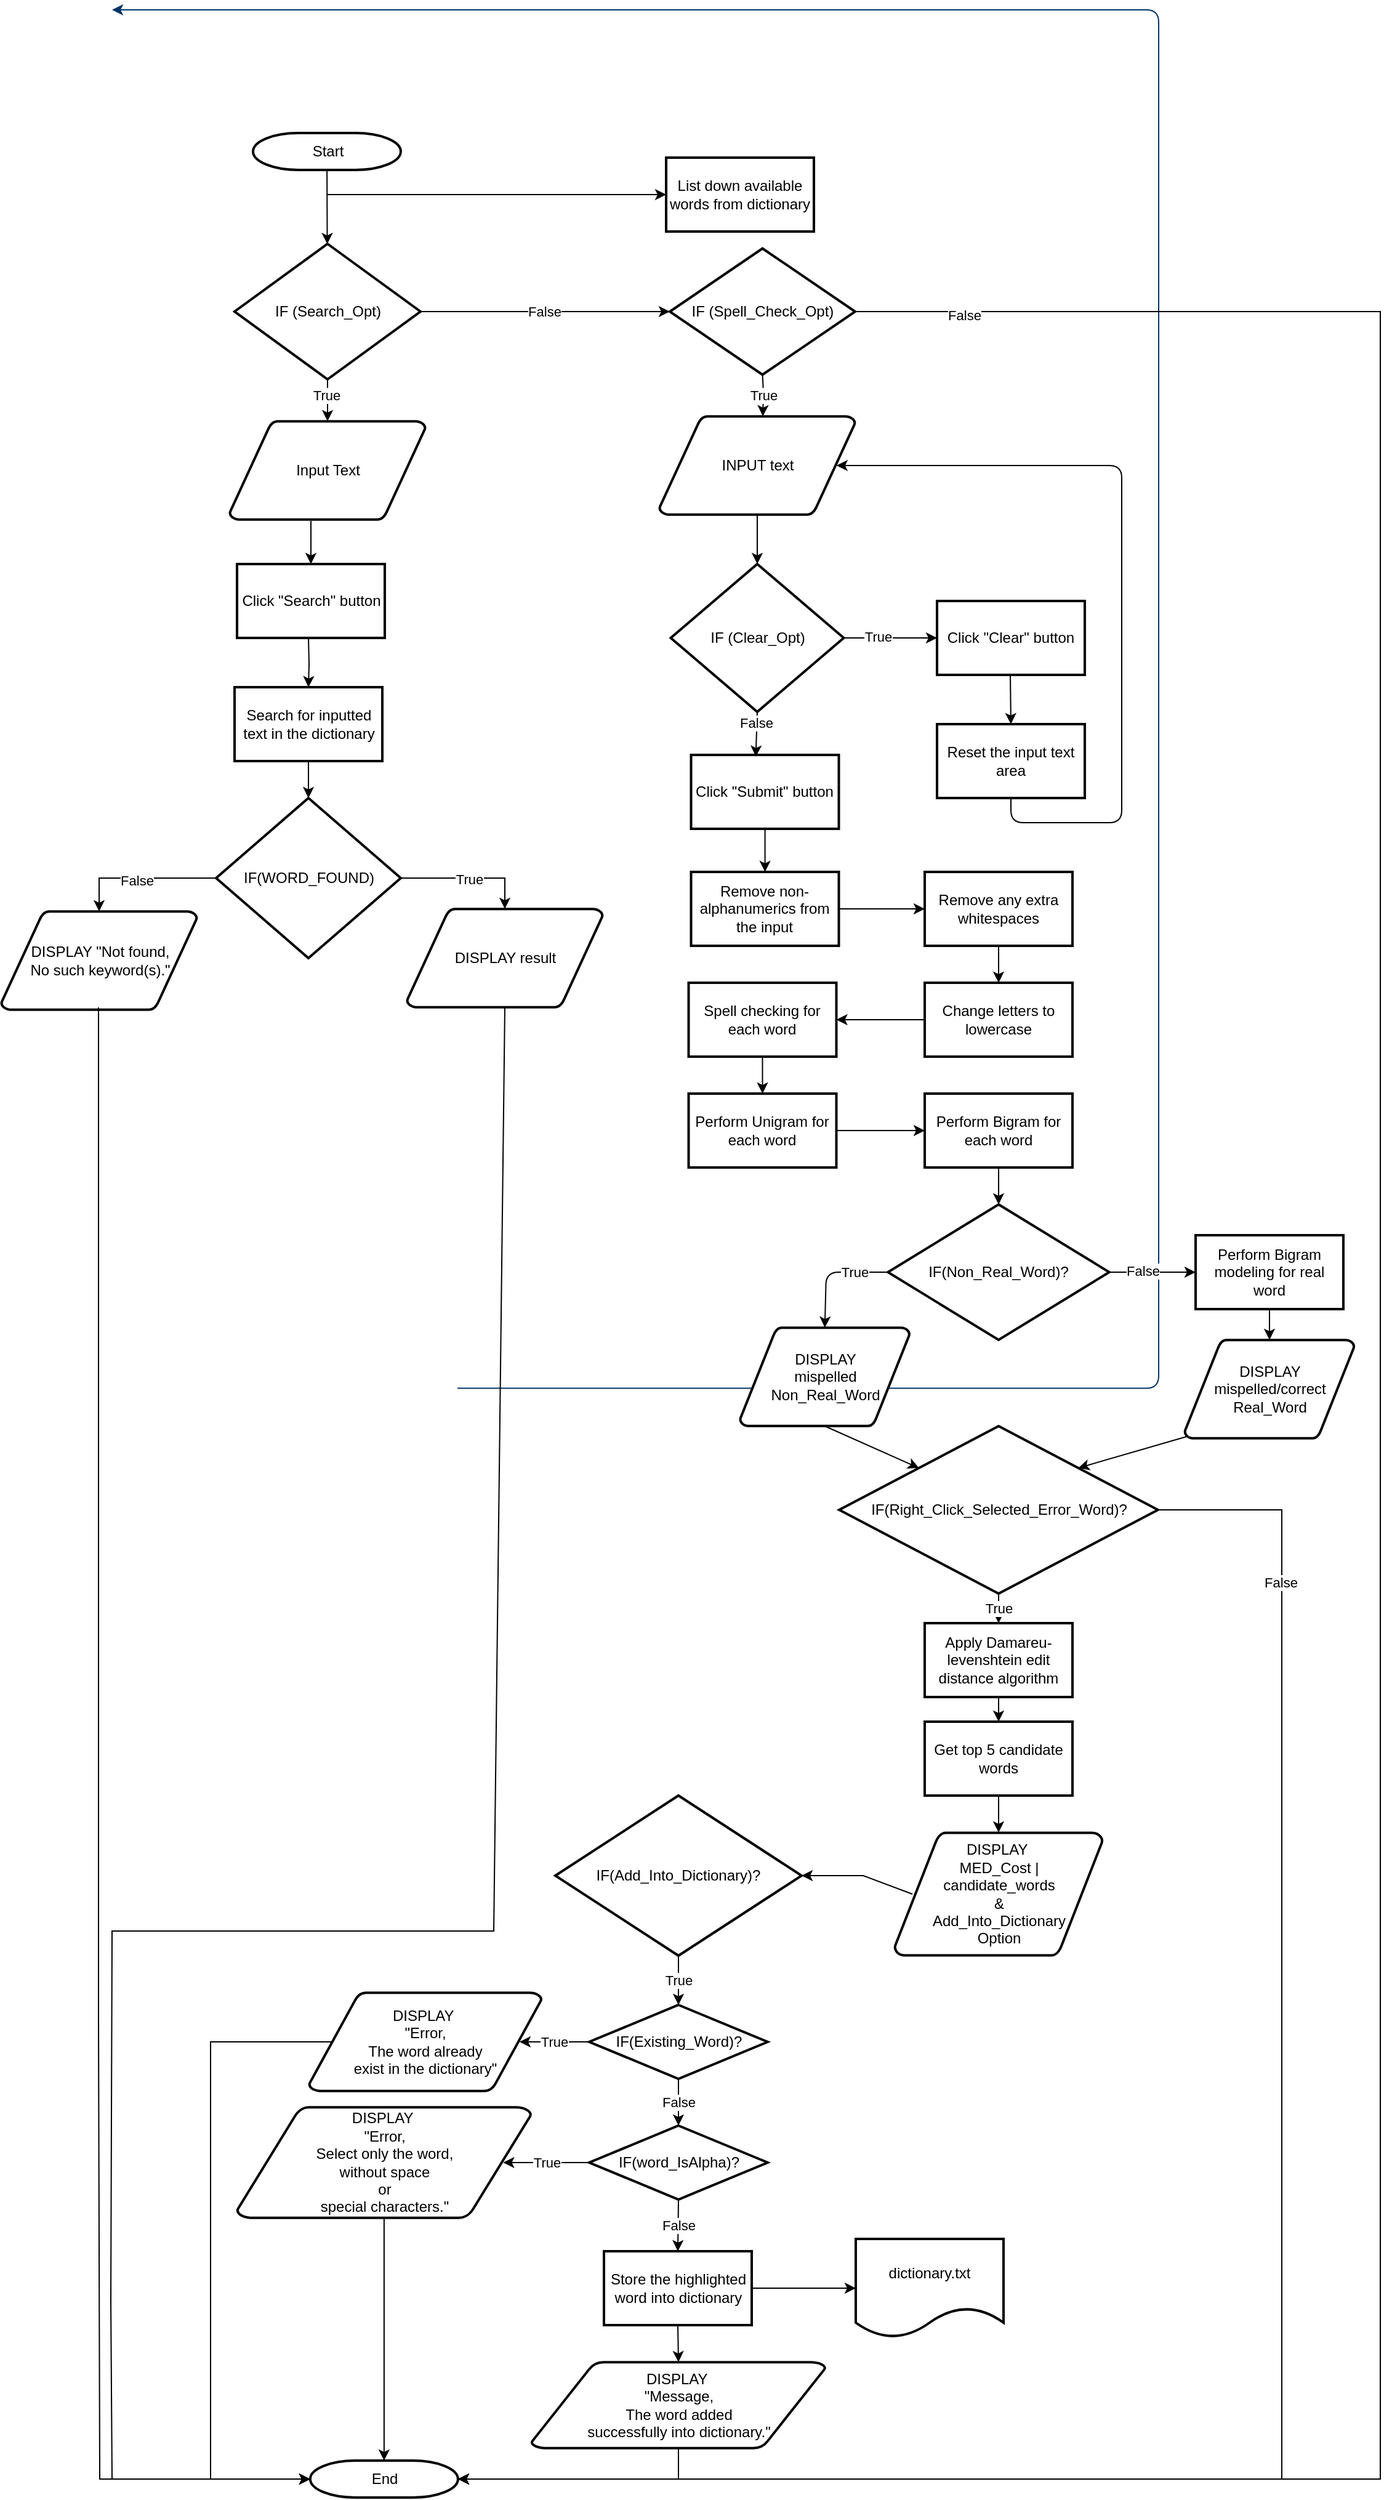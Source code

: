 <mxfile version="19.0.3" type="device"><diagram id="6a731a19-8d31-9384-78a2-239565b7b9f0" name="Page-1"><mxGraphModel dx="1278" dy="649" grid="1" gridSize="10" guides="1" tooltips="1" connect="1" arrows="1" fold="1" page="1" pageScale="1" pageWidth="1169" pageHeight="827" background="none" math="0" shadow="0"><root><mxCell id="0"/><mxCell id="1" parent="0"/><mxCell id="2" value="Start" style="shape=mxgraph.flowchart.terminator;strokeWidth=2;gradientColor=none;gradientDirection=north;fontStyle=0;html=1;" parent="1" vertex="1"><mxGeometry x="214.5" y="100" width="120" height="30" as="geometry"/></mxCell><mxCell id="3" value="INPUT text" style="shape=mxgraph.flowchart.data;strokeWidth=2;gradientColor=none;gradientDirection=north;fontStyle=0;html=1;" parent="1" vertex="1"><mxGeometry x="544.5" y="330" width="159" height="80" as="geometry"/></mxCell><mxCell id="7" style="fontStyle=1;strokeColor=#000000;strokeWidth=1;html=1;" parent="1" source="2" target="JqOE6_Egygh6zVwaVEBI-61" edge="1"><mxGeometry relative="1" as="geometry"><mxPoint x="450" y="160" as="targetPoint"/></mxGeometry></mxCell><mxCell id="8" style="fontStyle=1;strokeColor=#000000;strokeWidth=1;html=1;" parent="1" source="3" edge="1"><mxGeometry relative="1" as="geometry"><mxPoint x="624" y="450" as="targetPoint"/></mxGeometry></mxCell><mxCell id="9" style="entryX=0.5;entryY=0;fontStyle=1;strokeColor=#000000;strokeWidth=1;html=1;entryDx=0;entryDy=0;" parent="1" target="JqOE6_Egygh6zVwaVEBI-85" edge="1"><mxGeometry relative="1" as="geometry"><mxPoint x="829.5" y="540" as="sourcePoint"/><mxPoint x="829.5" y="600" as="targetPoint"/></mxGeometry></mxCell><mxCell id="45" value="" style="edgeStyle=elbowEdgeStyle;elbow=horizontal;exitX=1;exitY=0.5;exitPerimeter=0;entryX=0.905;entryY=0.5;entryPerimeter=0;fontStyle=1;strokeColor=#003366;strokeWidth=1;html=1;" parent="1" target="34" edge="1"><mxGeometry width="100" height="100" as="geometry"><mxPoint x="380.5" y="1119.25" as="sourcePoint"/><mxPoint x="100" as="targetPoint"/><Array as="points"><mxPoint x="950" y="1320"/></Array></mxGeometry></mxCell><mxCell id="JqOE6_Egygh6zVwaVEBI-55" value="" style="endArrow=classic;html=1;rounded=0;entryX=0;entryY=0.5;entryDx=0;entryDy=0;" edge="1" parent="1" target="JqOE6_Egygh6zVwaVEBI-57"><mxGeometry width="50" height="50" relative="1" as="geometry"><mxPoint x="275" y="150" as="sourcePoint"/><mxPoint x="545" y="150" as="targetPoint"/><Array as="points"/></mxGeometry></mxCell><mxCell id="JqOE6_Egygh6zVwaVEBI-57" value="List down available words from dictionary" style="rounded=0;whiteSpace=wrap;html=1;strokeWidth=2;" vertex="1" parent="1"><mxGeometry x="550" y="120" width="120" height="60" as="geometry"/></mxCell><mxCell id="JqOE6_Egygh6zVwaVEBI-58" value="Spell checking for each word" style="rounded=0;whiteSpace=wrap;html=1;strokeWidth=2;" vertex="1" parent="1"><mxGeometry x="568.25" y="790" width="120" height="60" as="geometry"/></mxCell><mxCell id="JqOE6_Egygh6zVwaVEBI-59" value="IF (Clear_Opt)" style="rhombus;whiteSpace=wrap;html=1;strokeWidth=2;" vertex="1" parent="1"><mxGeometry x="553.75" y="450" width="140.5" height="120" as="geometry"/></mxCell><mxCell id="JqOE6_Egygh6zVwaVEBI-61" value="IF (Search_Opt)" style="rhombus;whiteSpace=wrap;html=1;strokeWidth=2;" vertex="1" parent="1"><mxGeometry x="199.5" y="190" width="151" height="110" as="geometry"/></mxCell><mxCell id="JqOE6_Egygh6zVwaVEBI-62" value="Input Text" style="shape=mxgraph.flowchart.data;strokeWidth=2;gradientColor=none;gradientDirection=north;fontStyle=0;html=1;" vertex="1" parent="1"><mxGeometry x="195.5" y="334" width="159" height="80" as="geometry"/></mxCell><mxCell id="JqOE6_Egygh6zVwaVEBI-64" value="" style="edgeStyle=orthogonalEdgeStyle;rounded=0;orthogonalLoop=1;jettySize=auto;html=1;strokeColor=#000000;exitX=0.5;exitY=1;exitDx=0;exitDy=0;" edge="1" parent="1"><mxGeometry relative="1" as="geometry"><mxPoint x="275" y="300" as="sourcePoint"/><mxPoint x="275" y="334" as="targetPoint"/><Array as="points"><mxPoint x="275" y="330"/><mxPoint x="275" y="330"/></Array></mxGeometry></mxCell><mxCell id="JqOE6_Egygh6zVwaVEBI-65" value="Click &quot;Search&quot; button" style="rounded=0;whiteSpace=wrap;html=1;strokeWidth=2;" vertex="1" parent="1"><mxGeometry x="201.5" y="450" width="120" height="60" as="geometry"/></mxCell><mxCell id="JqOE6_Egygh6zVwaVEBI-66" value="" style="edgeStyle=orthogonalEdgeStyle;rounded=0;orthogonalLoop=1;jettySize=auto;html=1;strokeColor=#000000;exitX=0.415;exitY=1.013;exitDx=0;exitDy=0;entryX=0.5;entryY=0;entryDx=0;entryDy=0;exitPerimeter=0;" edge="1" parent="1" source="JqOE6_Egygh6zVwaVEBI-62" target="JqOE6_Egygh6zVwaVEBI-65"><mxGeometry relative="1" as="geometry"><mxPoint x="285" y="280" as="sourcePoint"/><mxPoint x="285" y="344" as="targetPoint"/></mxGeometry></mxCell><mxCell id="JqOE6_Egygh6zVwaVEBI-67" value="Search for inputted text in the dictionary" style="rounded=0;whiteSpace=wrap;html=1;strokeWidth=2;" vertex="1" parent="1"><mxGeometry x="199.5" y="550" width="120" height="60" as="geometry"/></mxCell><mxCell id="JqOE6_Egygh6zVwaVEBI-68" value="" style="edgeStyle=orthogonalEdgeStyle;rounded=0;orthogonalLoop=1;jettySize=auto;html=1;strokeColor=#000000;" edge="1" parent="1" target="JqOE6_Egygh6zVwaVEBI-67"><mxGeometry relative="1" as="geometry"><mxPoint x="259.5" y="510" as="sourcePoint"/><mxPoint x="271.5" y="460" as="targetPoint"/></mxGeometry></mxCell><mxCell id="JqOE6_Egygh6zVwaVEBI-69" value="IF(WORD_FOUND)" style="rhombus;whiteSpace=wrap;html=1;strokeWidth=2;" vertex="1" parent="1"><mxGeometry x="184.5" y="640" width="150" height="130" as="geometry"/></mxCell><mxCell id="JqOE6_Egygh6zVwaVEBI-70" value="DISPLAY result" style="shape=mxgraph.flowchart.data;strokeWidth=2;gradientColor=none;gradientDirection=north;fontStyle=0;html=1;" vertex="1" parent="1"><mxGeometry x="339.5" y="730" width="159" height="80" as="geometry"/></mxCell><mxCell id="JqOE6_Egygh6zVwaVEBI-71" value="DISPLAY &quot;Not found, &lt;br&gt;No such keyword(s).&quot;" style="shape=mxgraph.flowchart.data;strokeWidth=2;gradientColor=none;gradientDirection=north;fontStyle=0;html=1;" vertex="1" parent="1"><mxGeometry x="10" y="732" width="159" height="80" as="geometry"/></mxCell><mxCell id="JqOE6_Egygh6zVwaVEBI-72" value="" style="edgeStyle=orthogonalEdgeStyle;rounded=0;orthogonalLoop=1;jettySize=auto;html=1;strokeColor=#000000;exitX=0;exitY=0.5;exitDx=0;exitDy=0;entryX=0.5;entryY=0;entryDx=0;entryDy=0;entryPerimeter=0;" edge="1" parent="1" source="JqOE6_Egygh6zVwaVEBI-69" target="JqOE6_Egygh6zVwaVEBI-71"><mxGeometry relative="1" as="geometry"><mxPoint x="269.5" y="490" as="sourcePoint"/><mxPoint x="100" y="740" as="targetPoint"/><Array as="points"><mxPoint x="90" y="705"/></Array></mxGeometry></mxCell><mxCell id="JqOE6_Egygh6zVwaVEBI-76" value="False" style="edgeLabel;html=1;align=center;verticalAlign=middle;resizable=0;points=[];" vertex="1" connectable="0" parent="JqOE6_Egygh6zVwaVEBI-72"><mxGeometry x="0.061" y="2" relative="1" as="geometry"><mxPoint as="offset"/></mxGeometry></mxCell><mxCell id="JqOE6_Egygh6zVwaVEBI-73" value="" style="edgeStyle=orthogonalEdgeStyle;rounded=0;orthogonalLoop=1;jettySize=auto;html=1;strokeColor=#000000;exitX=1;exitY=0.5;exitDx=0;exitDy=0;entryX=0.5;entryY=0;entryDx=0;entryDy=0;entryPerimeter=0;" edge="1" parent="1" source="JqOE6_Egygh6zVwaVEBI-69" target="JqOE6_Egygh6zVwaVEBI-70"><mxGeometry relative="1" as="geometry"><mxPoint x="189.5" y="725" as="sourcePoint"/><mxPoint x="110" y="780" as="targetPoint"/></mxGeometry></mxCell><mxCell id="JqOE6_Egygh6zVwaVEBI-75" value="True" style="edgeLabel;html=1;align=center;verticalAlign=middle;resizable=0;points=[];" vertex="1" connectable="0" parent="JqOE6_Egygh6zVwaVEBI-73"><mxGeometry x="0.018" y="-1" relative="1" as="geometry"><mxPoint as="offset"/></mxGeometry></mxCell><mxCell id="JqOE6_Egygh6zVwaVEBI-74" value="" style="edgeStyle=orthogonalEdgeStyle;rounded=0;orthogonalLoop=1;jettySize=auto;html=1;strokeColor=#000000;exitX=0.5;exitY=1;exitDx=0;exitDy=0;" edge="1" parent="1" source="JqOE6_Egygh6zVwaVEBI-67" target="JqOE6_Egygh6zVwaVEBI-69"><mxGeometry relative="1" as="geometry"><mxPoint x="269.5" y="520" as="sourcePoint"/><mxPoint x="269.5" y="570" as="targetPoint"/></mxGeometry></mxCell><mxCell id="JqOE6_Egygh6zVwaVEBI-78" style="edgeStyle=orthogonalEdgeStyle;rounded=0;orthogonalLoop=1;jettySize=auto;html=1;exitX=1;exitY=0.5;exitDx=0;exitDy=0;strokeColor=#000000;entryX=0;entryY=0.5;entryDx=0;entryDy=0;" edge="1" parent="1" source="JqOE6_Egygh6zVwaVEBI-61" target="JqOE6_Egygh6zVwaVEBI-77"><mxGeometry relative="1" as="geometry"><mxPoint x="500" y="220" as="targetPoint"/></mxGeometry></mxCell><mxCell id="JqOE6_Egygh6zVwaVEBI-77" value="&lt;span style=&quot;&quot;&gt;IF (Spell_Check_Opt)&lt;/span&gt;" style="rhombus;whiteSpace=wrap;html=1;strokeWidth=2;" vertex="1" parent="1"><mxGeometry x="553" y="193.75" width="150.5" height="102.5" as="geometry"/></mxCell><mxCell id="JqOE6_Egygh6zVwaVEBI-79" value="True" style="edgeLabel;html=1;align=center;verticalAlign=middle;resizable=0;points=[];" vertex="1" connectable="0" parent="1"><mxGeometry x="370" y="732" as="geometry"><mxPoint x="-96" y="-419" as="offset"/></mxGeometry></mxCell><mxCell id="JqOE6_Egygh6zVwaVEBI-80" value="False" style="edgeLabel;html=1;align=center;verticalAlign=middle;resizable=0;points=[];" vertex="1" connectable="0" parent="1"><mxGeometry x="169" y="746" as="geometry"><mxPoint x="282" y="-501" as="offset"/></mxGeometry></mxCell><mxCell id="JqOE6_Egygh6zVwaVEBI-81" value="&lt;span style=&quot;font-weight: normal;&quot;&gt;True&lt;/span&gt;" style="fontStyle=1;strokeColor=#000000;strokeWidth=1;html=1;exitX=0.5;exitY=1;exitDx=0;exitDy=0;" edge="1" parent="1" source="JqOE6_Egygh6zVwaVEBI-77"><mxGeometry relative="1" as="geometry"><mxPoint x="634" y="540" as="sourcePoint"/><mxPoint x="628.5" y="330" as="targetPoint"/><Array as="points"><mxPoint x="629" y="310"/></Array></mxGeometry></mxCell><mxCell id="JqOE6_Egygh6zVwaVEBI-99" value="" style="edgeStyle=orthogonalEdgeStyle;rounded=0;orthogonalLoop=1;jettySize=auto;html=1;strokeColor=#000000;" edge="1" parent="1" source="JqOE6_Egygh6zVwaVEBI-82" target="JqOE6_Egygh6zVwaVEBI-91"><mxGeometry relative="1" as="geometry"/></mxCell><mxCell id="JqOE6_Egygh6zVwaVEBI-82" value="Click &quot;Submit&quot; button" style="rounded=0;whiteSpace=wrap;html=1;strokeWidth=2;" vertex="1" parent="1"><mxGeometry x="570.25" y="605" width="120" height="60" as="geometry"/></mxCell><mxCell id="JqOE6_Egygh6zVwaVEBI-83" value="Click &quot;Clear&quot; button" style="rounded=0;whiteSpace=wrap;html=1;strokeWidth=2;" vertex="1" parent="1"><mxGeometry x="770" y="480" width="120" height="60" as="geometry"/></mxCell><mxCell id="JqOE6_Egygh6zVwaVEBI-84" style="entryX=0;entryY=0.5;fontStyle=1;strokeColor=#000000;strokeWidth=1;html=1;entryDx=0;entryDy=0;exitX=1;exitY=0.5;exitDx=0;exitDy=0;" edge="1" parent="1" source="JqOE6_Egygh6zVwaVEBI-59" target="JqOE6_Egygh6zVwaVEBI-83"><mxGeometry relative="1" as="geometry"><mxPoint x="716" y="620" as="sourcePoint"/><mxPoint x="716" y="680" as="targetPoint"/></mxGeometry></mxCell><mxCell id="JqOE6_Egygh6zVwaVEBI-103" value="True" style="edgeLabel;html=1;align=center;verticalAlign=middle;resizable=0;points=[];" vertex="1" connectable="0" parent="JqOE6_Egygh6zVwaVEBI-84"><mxGeometry x="-0.563" y="-2" relative="1" as="geometry"><mxPoint x="11" y="-3" as="offset"/></mxGeometry></mxCell><mxCell id="JqOE6_Egygh6zVwaVEBI-85" value="Reset the input text area" style="rounded=0;whiteSpace=wrap;html=1;strokeWidth=2;" vertex="1" parent="1"><mxGeometry x="770" y="580" width="120" height="60" as="geometry"/></mxCell><mxCell id="JqOE6_Egygh6zVwaVEBI-86" style="fontStyle=1;strokeColor=#000000;strokeWidth=1;html=1;exitX=0.5;exitY=1;exitDx=0;exitDy=0;entryX=0.905;entryY=0.5;entryDx=0;entryDy=0;entryPerimeter=0;" edge="1" parent="1" source="JqOE6_Egygh6zVwaVEBI-85" target="3"><mxGeometry relative="1" as="geometry"><mxPoint x="839.5" y="550" as="sourcePoint"/><mxPoint x="690" y="370" as="targetPoint"/><Array as="points"><mxPoint x="830" y="660"/><mxPoint x="880" y="660"/><mxPoint x="920" y="660"/><mxPoint x="920" y="530"/><mxPoint x="920" y="370"/></Array></mxGeometry></mxCell><mxCell id="JqOE6_Egygh6zVwaVEBI-88" style="fontStyle=1;strokeColor=#000000;strokeWidth=1;html=1;exitX=0.5;exitY=1;exitDx=0;exitDy=0;entryX=0.438;entryY=0.023;entryDx=0;entryDy=0;entryPerimeter=0;" edge="1" parent="1" source="JqOE6_Egygh6zVwaVEBI-59" target="JqOE6_Egygh6zVwaVEBI-82"><mxGeometry relative="1" as="geometry"><mxPoint x="839.5" y="550" as="sourcePoint"/><mxPoint x="630" y="610" as="targetPoint"/></mxGeometry></mxCell><mxCell id="JqOE6_Egygh6zVwaVEBI-89" style="fontStyle=1;strokeColor=#000000;strokeWidth=1;html=1;" edge="1" parent="1" source="JqOE6_Egygh6zVwaVEBI-91" target="JqOE6_Egygh6zVwaVEBI-95"><mxGeometry relative="1" as="geometry"><mxPoint x="628" y="780" as="sourcePoint"/><mxPoint x="628.25" y="717" as="targetPoint"/></mxGeometry></mxCell><mxCell id="JqOE6_Egygh6zVwaVEBI-91" value="Remove non-alphanumerics from the input" style="rounded=0;whiteSpace=wrap;html=1;strokeWidth=2;" vertex="1" parent="1"><mxGeometry x="570.25" y="700" width="120" height="60" as="geometry"/></mxCell><mxCell id="JqOE6_Egygh6zVwaVEBI-95" value="Remove any extra whitespaces" style="rounded=0;whiteSpace=wrap;html=1;strokeWidth=2;" vertex="1" parent="1"><mxGeometry x="760" y="700" width="120" height="60" as="geometry"/></mxCell><mxCell id="JqOE6_Egygh6zVwaVEBI-100" value="Change letters to lowercase" style="rounded=0;whiteSpace=wrap;html=1;strokeWidth=2;" vertex="1" parent="1"><mxGeometry x="760" y="790" width="120" height="60" as="geometry"/></mxCell><mxCell id="JqOE6_Egygh6zVwaVEBI-101" style="fontStyle=1;strokeColor=#000000;strokeWidth=1;html=1;exitX=0.5;exitY=1;exitDx=0;exitDy=0;entryX=0.5;entryY=0;entryDx=0;entryDy=0;" edge="1" parent="1" source="JqOE6_Egygh6zVwaVEBI-95" target="JqOE6_Egygh6zVwaVEBI-100"><mxGeometry relative="1" as="geometry"><mxPoint x="640.25" y="787" as="sourcePoint"/><mxPoint x="640.25" y="837" as="targetPoint"/></mxGeometry></mxCell><mxCell id="JqOE6_Egygh6zVwaVEBI-102" style="fontStyle=1;strokeColor=#000000;strokeWidth=1;html=1;exitX=0;exitY=0.5;exitDx=0;exitDy=0;" edge="1" parent="1" source="JqOE6_Egygh6zVwaVEBI-100" target="JqOE6_Egygh6zVwaVEBI-58"><mxGeometry relative="1" as="geometry"><mxPoint x="640.25" y="787" as="sourcePoint"/><mxPoint x="640.25" y="837" as="targetPoint"/></mxGeometry></mxCell><mxCell id="JqOE6_Egygh6zVwaVEBI-104" value="False" style="edgeLabel;html=1;align=center;verticalAlign=middle;resizable=0;points=[];" vertex="1" connectable="0" parent="1"><mxGeometry x="634.25" y="571" as="geometry"><mxPoint x="-12" y="8" as="offset"/></mxGeometry></mxCell><mxCell id="JqOE6_Egygh6zVwaVEBI-105" value="IF(Non_Real_Word)?" style="rhombus;whiteSpace=wrap;html=1;strokeWidth=2;" vertex="1" parent="1"><mxGeometry x="730.12" y="970" width="179.75" height="110" as="geometry"/></mxCell><mxCell id="JqOE6_Egygh6zVwaVEBI-106" style="fontStyle=1;strokeColor=#000000;strokeWidth=1;html=1;exitX=1;exitY=0.5;exitDx=0;exitDy=0;entryX=0;entryY=0.5;entryDx=0;entryDy=0;" edge="1" parent="1" source="JqOE6_Egygh6zVwaVEBI-105" target="JqOE6_Egygh6zVwaVEBI-115"><mxGeometry relative="1" as="geometry"><mxPoint x="704.25" y="520" as="sourcePoint"/><mxPoint x="800" y="1355" as="targetPoint"/></mxGeometry></mxCell><mxCell id="JqOE6_Egygh6zVwaVEBI-107" value="False" style="edgeLabel;html=1;align=center;verticalAlign=middle;resizable=0;points=[];" vertex="1" connectable="0" parent="JqOE6_Egygh6zVwaVEBI-106"><mxGeometry x="-0.563" y="-2" relative="1" as="geometry"><mxPoint x="11" y="-3" as="offset"/></mxGeometry></mxCell><mxCell id="JqOE6_Egygh6zVwaVEBI-108" style="fontStyle=1;strokeColor=#000000;strokeWidth=1;html=1;entryX=0.5;entryY=0;entryDx=0;entryDy=0;exitX=0.5;exitY=1;exitDx=0;exitDy=0;" edge="1" parent="1" source="JqOE6_Egygh6zVwaVEBI-111" target="JqOE6_Egygh6zVwaVEBI-105"><mxGeometry relative="1" as="geometry"><mxPoint x="628" y="1150" as="sourcePoint"/><mxPoint x="640.25" y="1000" as="targetPoint"/></mxGeometry></mxCell><mxCell id="JqOE6_Egygh6zVwaVEBI-109" value="Perform Unigram for each word" style="rounded=0;whiteSpace=wrap;html=1;strokeWidth=2;" vertex="1" parent="1"><mxGeometry x="568.25" y="880" width="120" height="60" as="geometry"/></mxCell><mxCell id="JqOE6_Egygh6zVwaVEBI-110" style="fontStyle=1;strokeColor=#000000;strokeWidth=1;html=1;exitX=0.5;exitY=1;exitDx=0;exitDy=0;" edge="1" parent="1" source="JqOE6_Egygh6zVwaVEBI-58" target="JqOE6_Egygh6zVwaVEBI-109"><mxGeometry relative="1" as="geometry"><mxPoint x="640.25" y="970" as="sourcePoint"/><mxPoint x="640.25" y="1000" as="targetPoint"/></mxGeometry></mxCell><mxCell id="JqOE6_Egygh6zVwaVEBI-111" value="Perform Bigram&amp;nbsp;for each word" style="rounded=0;whiteSpace=wrap;html=1;strokeWidth=2;" vertex="1" parent="1"><mxGeometry x="760" y="880" width="120" height="60" as="geometry"/></mxCell><mxCell id="JqOE6_Egygh6zVwaVEBI-112" style="fontStyle=1;strokeColor=#000000;strokeWidth=1;html=1;exitX=1;exitY=0.5;exitDx=0;exitDy=0;" edge="1" parent="1" source="JqOE6_Egygh6zVwaVEBI-109" target="JqOE6_Egygh6zVwaVEBI-111"><mxGeometry relative="1" as="geometry"><mxPoint x="640.25" y="1060" as="sourcePoint"/><mxPoint x="640.25" y="1100" as="targetPoint"/></mxGeometry></mxCell><mxCell id="JqOE6_Egygh6zVwaVEBI-113" style="fontStyle=1;strokeColor=#000000;strokeWidth=1;html=1;exitX=0;exitY=0.5;exitDx=0;exitDy=0;entryX=0.5;entryY=0;entryDx=0;entryDy=0;entryPerimeter=0;" edge="1" parent="1" source="JqOE6_Egygh6zVwaVEBI-105" target="JqOE6_Egygh6zVwaVEBI-117"><mxGeometry relative="1" as="geometry"><mxPoint x="730.12" y="1365" as="sourcePoint"/><mxPoint x="630" y="1450" as="targetPoint"/><Array as="points"><mxPoint x="680" y="1025"/></Array></mxGeometry></mxCell><mxCell id="JqOE6_Egygh6zVwaVEBI-114" value="True" style="edgeLabel;html=1;align=center;verticalAlign=middle;resizable=0;points=[];" vertex="1" connectable="0" parent="JqOE6_Egygh6zVwaVEBI-113"><mxGeometry x="-0.563" y="-2" relative="1" as="geometry"><mxPoint x="-6" y="2" as="offset"/></mxGeometry></mxCell><mxCell id="JqOE6_Egygh6zVwaVEBI-115" value="Perform Bigram modeling for real word" style="rounded=0;whiteSpace=wrap;html=1;strokeWidth=2;" vertex="1" parent="1"><mxGeometry x="980" y="995" width="120" height="60" as="geometry"/></mxCell><mxCell id="JqOE6_Egygh6zVwaVEBI-117" value="DISPLAY &lt;br&gt;mispelled &lt;br&gt;Non_Real_Word" style="shape=mxgraph.flowchart.data;strokeWidth=2;gradientColor=none;gradientDirection=north;fontStyle=0;html=1;" vertex="1" parent="1"><mxGeometry x="610" y="1070" width="137.75" height="80" as="geometry"/></mxCell><mxCell id="JqOE6_Egygh6zVwaVEBI-120" style="fontStyle=1;strokeColor=#000000;strokeWidth=1;html=1;exitX=0.5;exitY=1;exitDx=0;exitDy=0;entryX=0.5;entryY=0;entryDx=0;entryDy=0;entryPerimeter=0;" edge="1" parent="1" source="JqOE6_Egygh6zVwaVEBI-115" target="JqOE6_Egygh6zVwaVEBI-122"><mxGeometry relative="1" as="geometry"><mxPoint x="730.13" y="1340" as="sourcePoint"/><mxPoint x="860" y="1410" as="targetPoint"/></mxGeometry></mxCell><mxCell id="JqOE6_Egygh6zVwaVEBI-122" value="DISPLAY &lt;br&gt;mispelled/correct&lt;br&gt;Real_Word" style="shape=mxgraph.flowchart.data;strokeWidth=2;gradientColor=none;gradientDirection=north;fontStyle=0;html=1;" vertex="1" parent="1"><mxGeometry x="971.12" y="1080" width="137.75" height="80" as="geometry"/></mxCell><mxCell id="JqOE6_Egygh6zVwaVEBI-125" value="IF(Right_Click_Selected_Error_Word)?" style="rhombus;whiteSpace=wrap;html=1;strokeWidth=2;" vertex="1" parent="1"><mxGeometry x="690.57" y="1150" width="258.87" height="136" as="geometry"/></mxCell><mxCell id="JqOE6_Egygh6zVwaVEBI-126" style="fontStyle=1;strokeColor=#000000;strokeWidth=1;html=1;exitX=0.5;exitY=1;exitDx=0;exitDy=0;entryX=0;entryY=0;entryDx=0;entryDy=0;exitPerimeter=0;" edge="1" parent="1" source="JqOE6_Egygh6zVwaVEBI-117" target="JqOE6_Egygh6zVwaVEBI-125"><mxGeometry relative="1" as="geometry"><mxPoint x="638.25" y="860" as="sourcePoint"/><mxPoint x="638.25" y="890" as="targetPoint"/></mxGeometry></mxCell><mxCell id="JqOE6_Egygh6zVwaVEBI-127" style="fontStyle=1;strokeColor=#000000;strokeWidth=1;html=1;exitX=0.015;exitY=0.98;exitDx=0;exitDy=0;entryX=1;entryY=0;entryDx=0;entryDy=0;exitPerimeter=0;" edge="1" parent="1" source="JqOE6_Egygh6zVwaVEBI-122" target="JqOE6_Egygh6zVwaVEBI-125"><mxGeometry relative="1" as="geometry"><mxPoint x="688.875" y="1160" as="sourcePoint"/><mxPoint x="786.967" y="1224" as="targetPoint"/></mxGeometry></mxCell><mxCell id="JqOE6_Egygh6zVwaVEBI-128" value="DISPLAY&amp;nbsp;&lt;br&gt;MED_Cost |&lt;br&gt;candidate_words&lt;br&gt;&amp;amp;&lt;br&gt;Add_Into_Dictionary&lt;br&gt;Option" style="shape=mxgraph.flowchart.data;strokeWidth=2;gradientColor=none;gradientDirection=north;fontStyle=0;html=1;" vertex="1" parent="1"><mxGeometry x="735.55" y="1480" width="168.88" height="100" as="geometry"/></mxCell><mxCell id="JqOE6_Egygh6zVwaVEBI-129" value="Apply Damareu-levenshtein edit distance algorithm" style="rounded=0;whiteSpace=wrap;html=1;strokeWidth=2;" vertex="1" parent="1"><mxGeometry x="759.99" y="1310" width="120" height="60" as="geometry"/></mxCell><mxCell id="JqOE6_Egygh6zVwaVEBI-130" value="&lt;span style=&quot;font-weight: normal;&quot;&gt;True&lt;/span&gt;" style="fontStyle=1;strokeColor=#000000;strokeWidth=1;html=1;exitX=0.5;exitY=1;exitDx=0;exitDy=0;entryX=0.5;entryY=0;entryDx=0;entryDy=0;" edge="1" parent="1" source="JqOE6_Egygh6zVwaVEBI-125" target="JqOE6_Egygh6zVwaVEBI-129"><mxGeometry relative="1" as="geometry"><mxPoint x="688.875" y="1160" as="sourcePoint"/><mxPoint x="765.288" y="1194" as="targetPoint"/></mxGeometry></mxCell><mxCell id="JqOE6_Egygh6zVwaVEBI-131" value="Get top 5 candidate words" style="rounded=0;whiteSpace=wrap;html=1;strokeWidth=2;" vertex="1" parent="1"><mxGeometry x="759.99" y="1390" width="120" height="60" as="geometry"/></mxCell><mxCell id="JqOE6_Egygh6zVwaVEBI-132" style="fontStyle=1;strokeColor=#000000;strokeWidth=1;html=1;exitX=0.5;exitY=1;exitDx=0;exitDy=0;" edge="1" parent="1" source="JqOE6_Egygh6zVwaVEBI-129" target="JqOE6_Egygh6zVwaVEBI-131"><mxGeometry relative="1" as="geometry"><mxPoint x="830.005" y="1296" as="sourcePoint"/><mxPoint x="829.99" y="1320" as="targetPoint"/></mxGeometry></mxCell><mxCell id="JqOE6_Egygh6zVwaVEBI-134" style="fontStyle=1;strokeColor=#000000;strokeWidth=1;html=1;exitX=0.5;exitY=1;exitDx=0;exitDy=0;" edge="1" parent="1" source="JqOE6_Egygh6zVwaVEBI-131" target="JqOE6_Egygh6zVwaVEBI-128"><mxGeometry relative="1" as="geometry"><mxPoint x="820" y="1470" as="sourcePoint"/><mxPoint x="829.99" y="1420" as="targetPoint"/></mxGeometry></mxCell><mxCell id="JqOE6_Egygh6zVwaVEBI-135" value="IF(Add_Into_Dictionary)?" style="rhombus;whiteSpace=wrap;html=1;strokeWidth=2;" vertex="1" parent="1"><mxGeometry x="460" y="1450" width="200" height="130" as="geometry"/></mxCell><mxCell id="JqOE6_Egygh6zVwaVEBI-136" value="" style="endArrow=classic;html=1;rounded=0;strokeColor=#000000;entryX=1;entryY=0.5;entryDx=0;entryDy=0;" edge="1" parent="1" target="JqOE6_Egygh6zVwaVEBI-135"><mxGeometry width="50" height="50" relative="1" as="geometry"><mxPoint x="750" y="1530" as="sourcePoint"/><mxPoint x="640" y="1520" as="targetPoint"/><Array as="points"><mxPoint x="710" y="1515"/></Array></mxGeometry></mxCell><mxCell id="JqOE6_Egygh6zVwaVEBI-137" value="True" style="endArrow=classic;html=1;rounded=0;strokeColor=#000000;exitX=0.5;exitY=1;exitDx=0;exitDy=0;" edge="1" parent="1" source="JqOE6_Egygh6zVwaVEBI-135"><mxGeometry width="50" height="50" relative="1" as="geometry"><mxPoint x="590" y="1570" as="sourcePoint"/><mxPoint x="560" y="1620" as="targetPoint"/></mxGeometry></mxCell><mxCell id="JqOE6_Egygh6zVwaVEBI-138" value="DISPLAY&amp;nbsp;&lt;br&gt;&quot;Error, &lt;br&gt;Select only the word,&lt;br&gt;without space &lt;br&gt;or &lt;br&gt;special characters.&quot;" style="shape=mxgraph.flowchart.data;strokeWidth=2;gradientColor=none;gradientDirection=north;fontStyle=0;html=1;" vertex="1" parent="1"><mxGeometry x="201.5" y="1703" width="238.88" height="90" as="geometry"/></mxCell><mxCell id="JqOE6_Egygh6zVwaVEBI-149" style="edgeStyle=orthogonalEdgeStyle;rounded=0;orthogonalLoop=1;jettySize=auto;html=1;exitX=1;exitY=0.5;exitDx=0;exitDy=0;entryX=0;entryY=0.5;entryDx=0;entryDy=0;strokeColor=#000000;" edge="1" parent="1" source="JqOE6_Egygh6zVwaVEBI-139" target="JqOE6_Egygh6zVwaVEBI-147"><mxGeometry relative="1" as="geometry"/></mxCell><mxCell id="JqOE6_Egygh6zVwaVEBI-139" value="Store the highlighted word into dictionary" style="rounded=0;whiteSpace=wrap;html=1;strokeWidth=2;" vertex="1" parent="1"><mxGeometry x="499.5" y="1820" width="120" height="60" as="geometry"/></mxCell><mxCell id="JqOE6_Egygh6zVwaVEBI-140" value="IF(Existing_Word)?" style="rhombus;whiteSpace=wrap;html=1;strokeWidth=2;" vertex="1" parent="1"><mxGeometry x="487.5" y="1620" width="145" height="60" as="geometry"/></mxCell><mxCell id="JqOE6_Egygh6zVwaVEBI-141" value="DISPLAY&amp;nbsp;&lt;br&gt;&quot;Error, &lt;br&gt;The word already &lt;br&gt;exist in the dictionary&quot;" style="shape=mxgraph.flowchart.data;strokeWidth=2;gradientColor=none;gradientDirection=north;fontStyle=0;html=1;" vertex="1" parent="1"><mxGeometry x="260" y="1610" width="188.88" height="80" as="geometry"/></mxCell><mxCell id="JqOE6_Egygh6zVwaVEBI-142" value="True" style="endArrow=classic;html=1;rounded=0;strokeColor=#000000;entryX=0.905;entryY=0.5;entryDx=0;entryDy=0;exitX=0;exitY=0.5;exitDx=0;exitDy=0;entryPerimeter=0;" edge="1" parent="1" source="JqOE6_Egygh6zVwaVEBI-140" target="JqOE6_Egygh6zVwaVEBI-141"><mxGeometry width="50" height="50" relative="1" as="geometry"><mxPoint x="760" y="1580" as="sourcePoint"/><mxPoint x="670" y="1525" as="targetPoint"/><Array as="points"><mxPoint x="460" y="1650"/></Array></mxGeometry></mxCell><mxCell id="JqOE6_Egygh6zVwaVEBI-143" value="IF(word_IsAlpha)?" style="rhombus;whiteSpace=wrap;html=1;strokeWidth=2;" vertex="1" parent="1"><mxGeometry x="487.5" y="1718" width="145" height="60" as="geometry"/></mxCell><mxCell id="JqOE6_Egygh6zVwaVEBI-144" value="False" style="endArrow=classic;html=1;rounded=0;strokeColor=#000000;exitX=0.5;exitY=1;exitDx=0;exitDy=0;" edge="1" parent="1" source="JqOE6_Egygh6zVwaVEBI-140" target="JqOE6_Egygh6zVwaVEBI-143"><mxGeometry width="50" height="50" relative="1" as="geometry"><mxPoint x="570" y="1590" as="sourcePoint"/><mxPoint x="570" y="1630" as="targetPoint"/></mxGeometry></mxCell><mxCell id="JqOE6_Egygh6zVwaVEBI-145" value="True" style="endArrow=classic;html=1;rounded=0;strokeColor=#000000;exitX=0;exitY=0.5;exitDx=0;exitDy=0;entryX=0.905;entryY=0.5;entryDx=0;entryDy=0;entryPerimeter=0;" edge="1" parent="1" source="JqOE6_Egygh6zVwaVEBI-143" target="JqOE6_Egygh6zVwaVEBI-138"><mxGeometry width="50" height="50" relative="1" as="geometry"><mxPoint x="497.5" y="1660" as="sourcePoint"/><mxPoint x="410" y="1750" as="targetPoint"/><Array as="points"/></mxGeometry></mxCell><mxCell id="JqOE6_Egygh6zVwaVEBI-146" value="False" style="endArrow=classic;html=1;rounded=0;strokeColor=#000000;exitX=0.5;exitY=1;exitDx=0;exitDy=0;entryX=0.5;entryY=0;entryDx=0;entryDy=0;" edge="1" parent="1" source="JqOE6_Egygh6zVwaVEBI-143" target="JqOE6_Egygh6zVwaVEBI-139"><mxGeometry width="50" height="50" relative="1" as="geometry"><mxPoint x="497.5" y="1758" as="sourcePoint"/><mxPoint x="427.686" y="1758" as="targetPoint"/><Array as="points"/></mxGeometry></mxCell><mxCell id="JqOE6_Egygh6zVwaVEBI-147" value="dictionary.txt" style="shape=document;whiteSpace=wrap;html=1;boundedLbl=1;strokeWidth=2;" vertex="1" parent="1"><mxGeometry x="704" y="1810" width="120" height="80" as="geometry"/></mxCell><mxCell id="JqOE6_Egygh6zVwaVEBI-148" value="" style="endArrow=classic;html=1;rounded=0;strokeColor=#000000;exitX=0.5;exitY=1;exitDx=0;exitDy=0;entryX=0.5;entryY=0;entryDx=0;entryDy=0;entryPerimeter=0;" edge="1" parent="1" source="JqOE6_Egygh6zVwaVEBI-139" target="JqOE6_Egygh6zVwaVEBI-150"><mxGeometry width="50" height="50" relative="1" as="geometry"><mxPoint x="540" y="1790" as="sourcePoint"/><mxPoint x="560" y="1940" as="targetPoint"/></mxGeometry></mxCell><mxCell id="JqOE6_Egygh6zVwaVEBI-150" value="DISPLAY&amp;nbsp;&lt;br&gt;&quot;Message, &lt;br&gt;The word added &lt;br&gt;successfully into dictionary.&quot;" style="shape=mxgraph.flowchart.data;strokeWidth=2;gradientColor=none;gradientDirection=north;fontStyle=0;html=1;" vertex="1" parent="1"><mxGeometry x="440.56" y="1910" width="238.88" height="70" as="geometry"/></mxCell><mxCell id="JqOE6_Egygh6zVwaVEBI-151" value="End" style="shape=mxgraph.flowchart.terminator;strokeWidth=2;gradientColor=none;gradientDirection=north;fontStyle=0;html=1;" vertex="1" parent="1"><mxGeometry x="260.94" y="1990" width="120" height="30" as="geometry"/></mxCell><mxCell id="JqOE6_Egygh6zVwaVEBI-152" value="" style="endArrow=classic;html=1;rounded=0;strokeColor=#000000;entryX=1;entryY=0.5;entryDx=0;entryDy=0;entryPerimeter=0;exitX=0.5;exitY=1;exitDx=0;exitDy=0;exitPerimeter=0;" edge="1" parent="1" source="JqOE6_Egygh6zVwaVEBI-150" target="JqOE6_Egygh6zVwaVEBI-151"><mxGeometry width="50" height="50" relative="1" as="geometry"><mxPoint x="540" y="1910" as="sourcePoint"/><mxPoint x="590" y="1860" as="targetPoint"/><Array as="points"><mxPoint x="560" y="2005"/></Array></mxGeometry></mxCell><mxCell id="JqOE6_Egygh6zVwaVEBI-153" value="" style="endArrow=classic;html=1;rounded=0;strokeColor=#000000;exitX=0.5;exitY=1;exitDx=0;exitDy=0;exitPerimeter=0;entryX=0.5;entryY=0;entryDx=0;entryDy=0;entryPerimeter=0;" edge="1" parent="1" source="JqOE6_Egygh6zVwaVEBI-138" target="JqOE6_Egygh6zVwaVEBI-151"><mxGeometry width="50" height="50" relative="1" as="geometry"><mxPoint x="570" y="1990" as="sourcePoint"/><mxPoint x="314.38" y="2042.41" as="targetPoint"/><Array as="points"/></mxGeometry></mxCell><mxCell id="JqOE6_Egygh6zVwaVEBI-154" value="" style="endArrow=classic;html=1;rounded=0;strokeColor=#000000;entryX=0;entryY=0.5;entryDx=0;entryDy=0;entryPerimeter=0;exitX=0.095;exitY=0.5;exitDx=0;exitDy=0;exitPerimeter=0;" edge="1" parent="1" source="JqOE6_Egygh6zVwaVEBI-141" target="JqOE6_Egygh6zVwaVEBI-151"><mxGeometry width="50" height="50" relative="1" as="geometry"><mxPoint x="570" y="1990" as="sourcePoint"/><mxPoint x="344.38" y="2042.41" as="targetPoint"/><Array as="points"><mxPoint x="180" y="1650"/><mxPoint x="180" y="1820"/><mxPoint x="180" y="2005"/></Array></mxGeometry></mxCell><mxCell id="JqOE6_Egygh6zVwaVEBI-155" value="" style="endArrow=classic;html=1;rounded=0;strokeColor=#000000;entryX=0;entryY=0.5;entryDx=0;entryDy=0;entryPerimeter=0;" edge="1" parent="1" target="JqOE6_Egygh6zVwaVEBI-151"><mxGeometry width="50" height="50" relative="1" as="geometry"><mxPoint x="89" y="810" as="sourcePoint"/><mxPoint x="130" y="2080" as="targetPoint"/><Array as="points"><mxPoint x="89" y="1630"/><mxPoint x="90" y="2005"/></Array></mxGeometry></mxCell><mxCell id="JqOE6_Egygh6zVwaVEBI-156" value="" style="endArrow=classic;html=1;rounded=0;strokeColor=#000000;exitX=1;exitY=0.5;exitDx=0;exitDy=0;entryX=1;entryY=0.5;entryDx=0;entryDy=0;entryPerimeter=0;" edge="1" parent="1" source="JqOE6_Egygh6zVwaVEBI-125" target="JqOE6_Egygh6zVwaVEBI-151"><mxGeometry width="50" height="50" relative="1" as="geometry"><mxPoint x="99.5" y="822" as="sourcePoint"/><mxPoint x="284.14" y="2026.7" as="targetPoint"/><Array as="points"><mxPoint x="1050" y="1218"/><mxPoint x="1050" y="2005"/></Array></mxGeometry></mxCell><mxCell id="JqOE6_Egygh6zVwaVEBI-166" value="False" style="edgeLabel;html=1;align=center;verticalAlign=middle;resizable=0;points=[];" vertex="1" connectable="0" parent="JqOE6_Egygh6zVwaVEBI-156"><mxGeometry x="-0.796" y="-1" relative="1" as="geometry"><mxPoint as="offset"/></mxGeometry></mxCell><mxCell id="JqOE6_Egygh6zVwaVEBI-159" value="" style="endArrow=classic;html=1;rounded=0;strokeColor=#000000;exitX=0.5;exitY=1;exitDx=0;exitDy=0;exitPerimeter=0;entryX=0;entryY=0.5;entryDx=0;entryDy=0;entryPerimeter=0;" edge="1" parent="1" source="JqOE6_Egygh6zVwaVEBI-70" target="JqOE6_Egygh6zVwaVEBI-151"><mxGeometry width="50" height="50" relative="1" as="geometry"><mxPoint x="99" y="820" as="sourcePoint"/><mxPoint x="170" y="2270" as="targetPoint"/><Array as="points"><mxPoint x="410" y="1560"/><mxPoint x="100" y="1560"/><mxPoint x="99" y="1860"/><mxPoint x="100" y="2005"/></Array></mxGeometry></mxCell><mxCell id="JqOE6_Egygh6zVwaVEBI-164" value="" style="endArrow=classic;html=1;rounded=0;strokeColor=#000000;exitX=1;exitY=0.5;exitDx=0;exitDy=0;entryX=1;entryY=0.5;entryDx=0;entryDy=0;entryPerimeter=0;" edge="1" parent="1" source="JqOE6_Egygh6zVwaVEBI-77" target="JqOE6_Egygh6zVwaVEBI-151"><mxGeometry width="50" height="50" relative="1" as="geometry"><mxPoint x="959.44" y="1228" as="sourcePoint"/><mxPoint x="390.94" y="2015" as="targetPoint"/><Array as="points"><mxPoint x="1130" y="245"/><mxPoint x="1130" y="2005"/></Array></mxGeometry></mxCell><mxCell id="JqOE6_Egygh6zVwaVEBI-165" value="False" style="edgeLabel;html=1;align=center;verticalAlign=middle;resizable=0;points=[];" vertex="1" connectable="0" parent="JqOE6_Egygh6zVwaVEBI-164"><mxGeometry x="-0.94" y="-3" relative="1" as="geometry"><mxPoint as="offset"/></mxGeometry></mxCell></root></mxGraphModel></diagram></mxfile>